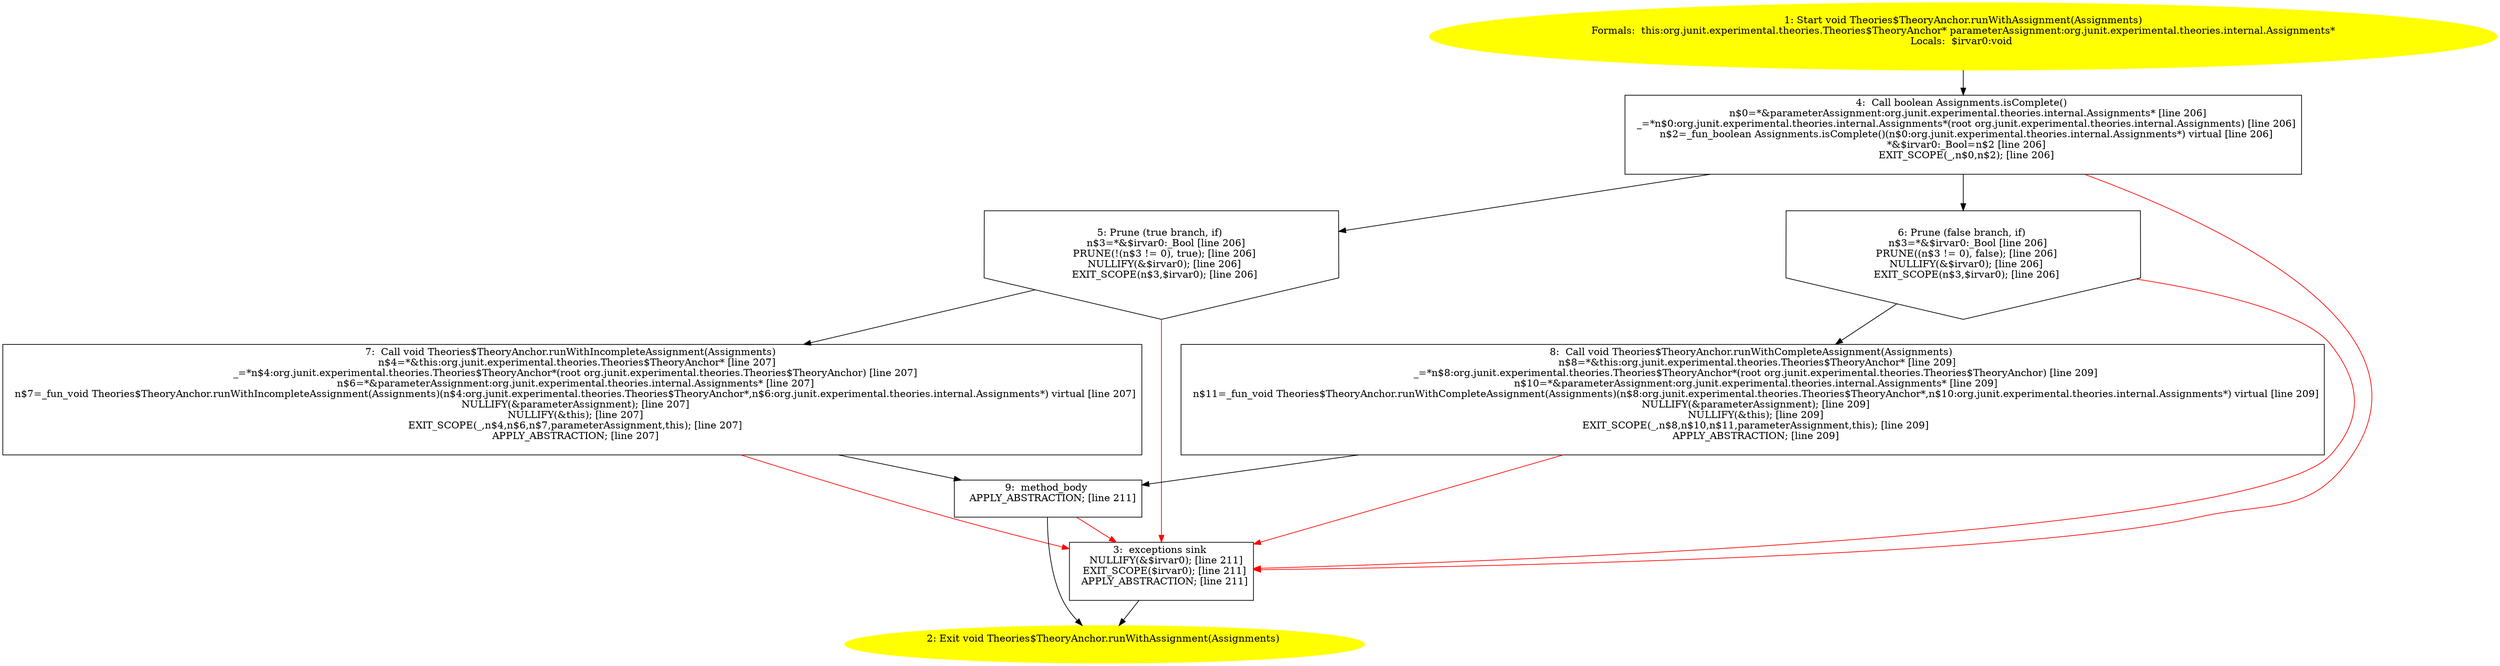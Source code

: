/* @generated */
digraph cfg {
"org.junit.experimental.theories.Theories$TheoryAnchor.runWithAssignment(org.junit.experimental.theor.700edd5f310fbb87776fbb95941ca6de_1" [label="1: Start void Theories$TheoryAnchor.runWithAssignment(Assignments)\nFormals:  this:org.junit.experimental.theories.Theories$TheoryAnchor* parameterAssignment:org.junit.experimental.theories.internal.Assignments*\nLocals:  $irvar0:void \n  " color=yellow style=filled]
	

	 "org.junit.experimental.theories.Theories$TheoryAnchor.runWithAssignment(org.junit.experimental.theor.700edd5f310fbb87776fbb95941ca6de_1" -> "org.junit.experimental.theories.Theories$TheoryAnchor.runWithAssignment(org.junit.experimental.theor.700edd5f310fbb87776fbb95941ca6de_4" ;
"org.junit.experimental.theories.Theories$TheoryAnchor.runWithAssignment(org.junit.experimental.theor.700edd5f310fbb87776fbb95941ca6de_2" [label="2: Exit void Theories$TheoryAnchor.runWithAssignment(Assignments) \n  " color=yellow style=filled]
	

"org.junit.experimental.theories.Theories$TheoryAnchor.runWithAssignment(org.junit.experimental.theor.700edd5f310fbb87776fbb95941ca6de_3" [label="3:  exceptions sink \n   NULLIFY(&$irvar0); [line 211]\n  EXIT_SCOPE($irvar0); [line 211]\n  APPLY_ABSTRACTION; [line 211]\n " shape="box"]
	

	 "org.junit.experimental.theories.Theories$TheoryAnchor.runWithAssignment(org.junit.experimental.theor.700edd5f310fbb87776fbb95941ca6de_3" -> "org.junit.experimental.theories.Theories$TheoryAnchor.runWithAssignment(org.junit.experimental.theor.700edd5f310fbb87776fbb95941ca6de_2" ;
"org.junit.experimental.theories.Theories$TheoryAnchor.runWithAssignment(org.junit.experimental.theor.700edd5f310fbb87776fbb95941ca6de_4" [label="4:  Call boolean Assignments.isComplete() \n   n$0=*&parameterAssignment:org.junit.experimental.theories.internal.Assignments* [line 206]\n  _=*n$0:org.junit.experimental.theories.internal.Assignments*(root org.junit.experimental.theories.internal.Assignments) [line 206]\n  n$2=_fun_boolean Assignments.isComplete()(n$0:org.junit.experimental.theories.internal.Assignments*) virtual [line 206]\n  *&$irvar0:_Bool=n$2 [line 206]\n  EXIT_SCOPE(_,n$0,n$2); [line 206]\n " shape="box"]
	

	 "org.junit.experimental.theories.Theories$TheoryAnchor.runWithAssignment(org.junit.experimental.theor.700edd5f310fbb87776fbb95941ca6de_4" -> "org.junit.experimental.theories.Theories$TheoryAnchor.runWithAssignment(org.junit.experimental.theor.700edd5f310fbb87776fbb95941ca6de_5" ;
	 "org.junit.experimental.theories.Theories$TheoryAnchor.runWithAssignment(org.junit.experimental.theor.700edd5f310fbb87776fbb95941ca6de_4" -> "org.junit.experimental.theories.Theories$TheoryAnchor.runWithAssignment(org.junit.experimental.theor.700edd5f310fbb87776fbb95941ca6de_6" ;
	 "org.junit.experimental.theories.Theories$TheoryAnchor.runWithAssignment(org.junit.experimental.theor.700edd5f310fbb87776fbb95941ca6de_4" -> "org.junit.experimental.theories.Theories$TheoryAnchor.runWithAssignment(org.junit.experimental.theor.700edd5f310fbb87776fbb95941ca6de_3" [color="red" ];
"org.junit.experimental.theories.Theories$TheoryAnchor.runWithAssignment(org.junit.experimental.theor.700edd5f310fbb87776fbb95941ca6de_5" [label="5: Prune (true branch, if) \n   n$3=*&$irvar0:_Bool [line 206]\n  PRUNE(!(n$3 != 0), true); [line 206]\n  NULLIFY(&$irvar0); [line 206]\n  EXIT_SCOPE(n$3,$irvar0); [line 206]\n " shape="invhouse"]
	

	 "org.junit.experimental.theories.Theories$TheoryAnchor.runWithAssignment(org.junit.experimental.theor.700edd5f310fbb87776fbb95941ca6de_5" -> "org.junit.experimental.theories.Theories$TheoryAnchor.runWithAssignment(org.junit.experimental.theor.700edd5f310fbb87776fbb95941ca6de_7" ;
	 "org.junit.experimental.theories.Theories$TheoryAnchor.runWithAssignment(org.junit.experimental.theor.700edd5f310fbb87776fbb95941ca6de_5" -> "org.junit.experimental.theories.Theories$TheoryAnchor.runWithAssignment(org.junit.experimental.theor.700edd5f310fbb87776fbb95941ca6de_3" [color="red" ];
"org.junit.experimental.theories.Theories$TheoryAnchor.runWithAssignment(org.junit.experimental.theor.700edd5f310fbb87776fbb95941ca6de_6" [label="6: Prune (false branch, if) \n   n$3=*&$irvar0:_Bool [line 206]\n  PRUNE((n$3 != 0), false); [line 206]\n  NULLIFY(&$irvar0); [line 206]\n  EXIT_SCOPE(n$3,$irvar0); [line 206]\n " shape="invhouse"]
	

	 "org.junit.experimental.theories.Theories$TheoryAnchor.runWithAssignment(org.junit.experimental.theor.700edd5f310fbb87776fbb95941ca6de_6" -> "org.junit.experimental.theories.Theories$TheoryAnchor.runWithAssignment(org.junit.experimental.theor.700edd5f310fbb87776fbb95941ca6de_8" ;
	 "org.junit.experimental.theories.Theories$TheoryAnchor.runWithAssignment(org.junit.experimental.theor.700edd5f310fbb87776fbb95941ca6de_6" -> "org.junit.experimental.theories.Theories$TheoryAnchor.runWithAssignment(org.junit.experimental.theor.700edd5f310fbb87776fbb95941ca6de_3" [color="red" ];
"org.junit.experimental.theories.Theories$TheoryAnchor.runWithAssignment(org.junit.experimental.theor.700edd5f310fbb87776fbb95941ca6de_7" [label="7:  Call void Theories$TheoryAnchor.runWithIncompleteAssignment(Assignments) \n   n$4=*&this:org.junit.experimental.theories.Theories$TheoryAnchor* [line 207]\n  _=*n$4:org.junit.experimental.theories.Theories$TheoryAnchor*(root org.junit.experimental.theories.Theories$TheoryAnchor) [line 207]\n  n$6=*&parameterAssignment:org.junit.experimental.theories.internal.Assignments* [line 207]\n  n$7=_fun_void Theories$TheoryAnchor.runWithIncompleteAssignment(Assignments)(n$4:org.junit.experimental.theories.Theories$TheoryAnchor*,n$6:org.junit.experimental.theories.internal.Assignments*) virtual [line 207]\n  NULLIFY(&parameterAssignment); [line 207]\n  NULLIFY(&this); [line 207]\n  EXIT_SCOPE(_,n$4,n$6,n$7,parameterAssignment,this); [line 207]\n  APPLY_ABSTRACTION; [line 207]\n " shape="box"]
	

	 "org.junit.experimental.theories.Theories$TheoryAnchor.runWithAssignment(org.junit.experimental.theor.700edd5f310fbb87776fbb95941ca6de_7" -> "org.junit.experimental.theories.Theories$TheoryAnchor.runWithAssignment(org.junit.experimental.theor.700edd5f310fbb87776fbb95941ca6de_9" ;
	 "org.junit.experimental.theories.Theories$TheoryAnchor.runWithAssignment(org.junit.experimental.theor.700edd5f310fbb87776fbb95941ca6de_7" -> "org.junit.experimental.theories.Theories$TheoryAnchor.runWithAssignment(org.junit.experimental.theor.700edd5f310fbb87776fbb95941ca6de_3" [color="red" ];
"org.junit.experimental.theories.Theories$TheoryAnchor.runWithAssignment(org.junit.experimental.theor.700edd5f310fbb87776fbb95941ca6de_8" [label="8:  Call void Theories$TheoryAnchor.runWithCompleteAssignment(Assignments) \n   n$8=*&this:org.junit.experimental.theories.Theories$TheoryAnchor* [line 209]\n  _=*n$8:org.junit.experimental.theories.Theories$TheoryAnchor*(root org.junit.experimental.theories.Theories$TheoryAnchor) [line 209]\n  n$10=*&parameterAssignment:org.junit.experimental.theories.internal.Assignments* [line 209]\n  n$11=_fun_void Theories$TheoryAnchor.runWithCompleteAssignment(Assignments)(n$8:org.junit.experimental.theories.Theories$TheoryAnchor*,n$10:org.junit.experimental.theories.internal.Assignments*) virtual [line 209]\n  NULLIFY(&parameterAssignment); [line 209]\n  NULLIFY(&this); [line 209]\n  EXIT_SCOPE(_,n$8,n$10,n$11,parameterAssignment,this); [line 209]\n  APPLY_ABSTRACTION; [line 209]\n " shape="box"]
	

	 "org.junit.experimental.theories.Theories$TheoryAnchor.runWithAssignment(org.junit.experimental.theor.700edd5f310fbb87776fbb95941ca6de_8" -> "org.junit.experimental.theories.Theories$TheoryAnchor.runWithAssignment(org.junit.experimental.theor.700edd5f310fbb87776fbb95941ca6de_9" ;
	 "org.junit.experimental.theories.Theories$TheoryAnchor.runWithAssignment(org.junit.experimental.theor.700edd5f310fbb87776fbb95941ca6de_8" -> "org.junit.experimental.theories.Theories$TheoryAnchor.runWithAssignment(org.junit.experimental.theor.700edd5f310fbb87776fbb95941ca6de_3" [color="red" ];
"org.junit.experimental.theories.Theories$TheoryAnchor.runWithAssignment(org.junit.experimental.theor.700edd5f310fbb87776fbb95941ca6de_9" [label="9:  method_body \n   APPLY_ABSTRACTION; [line 211]\n " shape="box"]
	

	 "org.junit.experimental.theories.Theories$TheoryAnchor.runWithAssignment(org.junit.experimental.theor.700edd5f310fbb87776fbb95941ca6de_9" -> "org.junit.experimental.theories.Theories$TheoryAnchor.runWithAssignment(org.junit.experimental.theor.700edd5f310fbb87776fbb95941ca6de_2" ;
	 "org.junit.experimental.theories.Theories$TheoryAnchor.runWithAssignment(org.junit.experimental.theor.700edd5f310fbb87776fbb95941ca6de_9" -> "org.junit.experimental.theories.Theories$TheoryAnchor.runWithAssignment(org.junit.experimental.theor.700edd5f310fbb87776fbb95941ca6de_3" [color="red" ];
}

